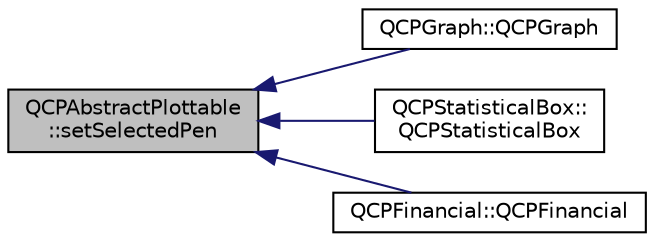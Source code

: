 digraph "QCPAbstractPlottable::setSelectedPen"
{
  edge [fontname="Helvetica",fontsize="10",labelfontname="Helvetica",labelfontsize="10"];
  node [fontname="Helvetica",fontsize="10",shape=record];
  rankdir="LR";
  Node423 [label="QCPAbstractPlottable\l::setSelectedPen",height=0.2,width=0.4,color="black", fillcolor="grey75", style="filled", fontcolor="black"];
  Node423 -> Node424 [dir="back",color="midnightblue",fontsize="10",style="solid",fontname="Helvetica"];
  Node424 [label="QCPGraph::QCPGraph",height=0.2,width=0.4,color="black", fillcolor="white", style="filled",URL="$class_q_c_p_graph.html#a0393a38cf7183cbf46348eb6cf9a5a6c"];
  Node423 -> Node425 [dir="back",color="midnightblue",fontsize="10",style="solid",fontname="Helvetica"];
  Node425 [label="QCPStatisticalBox::\lQCPStatisticalBox",height=0.2,width=0.4,color="black", fillcolor="white", style="filled",URL="$class_q_c_p_statistical_box.html#a75c2b3e7fcd0741cc981693a2ba63b27"];
  Node423 -> Node426 [dir="back",color="midnightblue",fontsize="10",style="solid",fontname="Helvetica"];
  Node426 [label="QCPFinancial::QCPFinancial",height=0.2,width=0.4,color="black", fillcolor="white", style="filled",URL="$class_q_c_p_financial.html#a4702d5248feeb9d1ec6e3ce725b10b32"];
}

